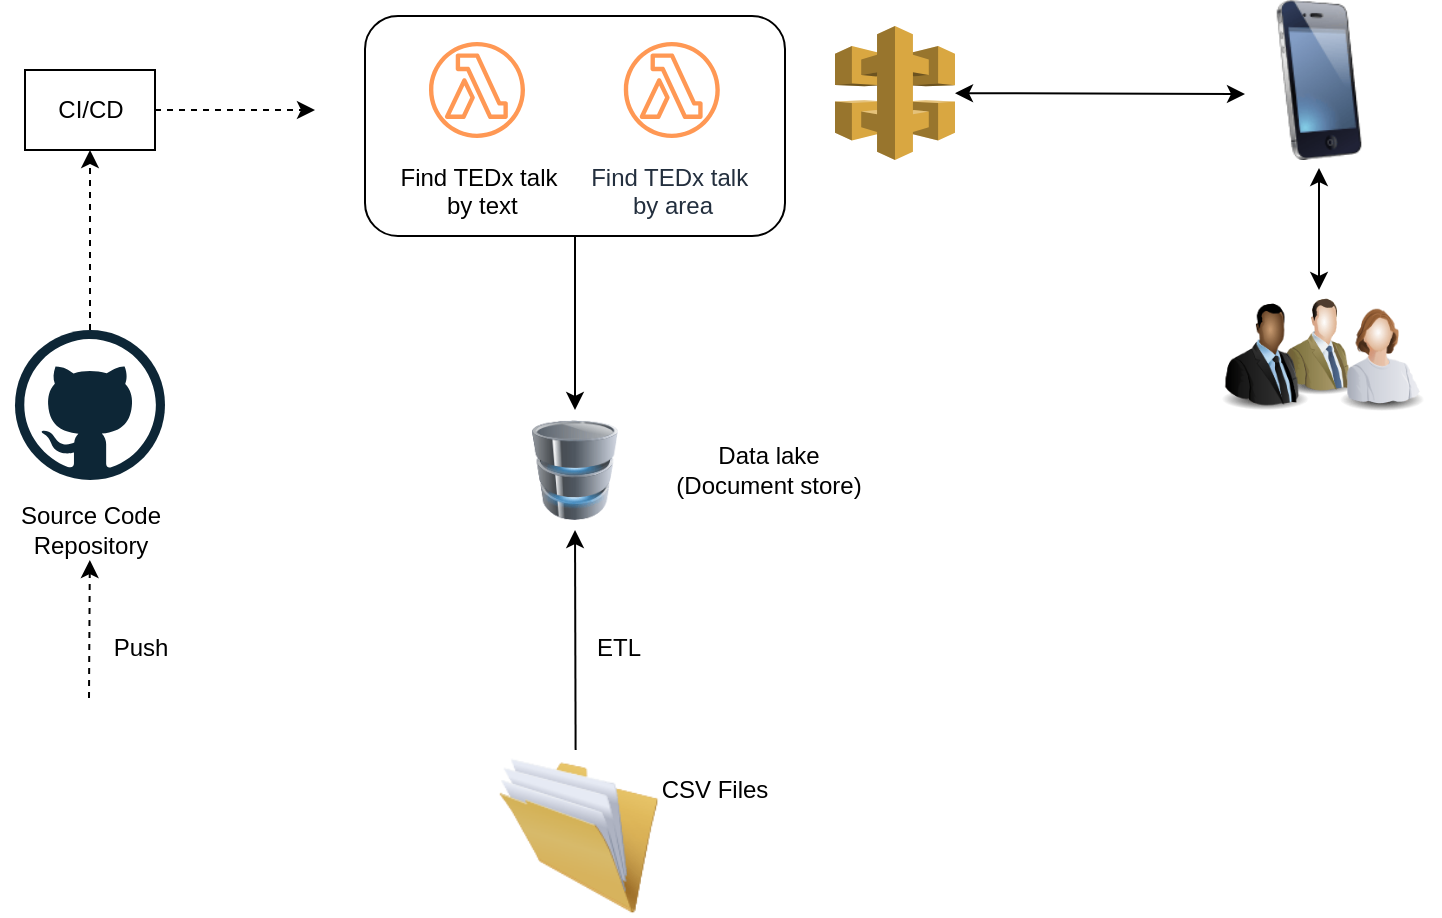 <mxfile version="13.1.1" type="device"><diagram id="nvE_FC1WQhCISzRiT7xm" name="Pagina-1"><mxGraphModel dx="1422" dy="794" grid="1" gridSize="10" guides="1" tooltips="1" connect="1" arrows="1" fold="1" page="1" pageScale="1" pageWidth="827" pageHeight="1169" math="0" shadow="0"><root><mxCell id="0"/><mxCell id="1" parent="0"/><mxCell id="9D8aGhp-CKfr7X2Opcz3-1" value="" style="rounded=1;whiteSpace=wrap;html=1;" parent="1" vertex="1"><mxGeometry x="262.5" y="50" width="210" height="110" as="geometry"/></mxCell><mxCell id="9D8aGhp-CKfr7X2Opcz3-6" value="" style="endArrow=classic;html=1;entryX=0.5;entryY=1;entryDx=0;entryDy=0;" parent="1" edge="1"><mxGeometry width="50" height="50" relative="1" as="geometry"><mxPoint x="367.803" y="417" as="sourcePoint"/><mxPoint x="367.5" y="307" as="targetPoint"/></mxGeometry></mxCell><mxCell id="9D8aGhp-CKfr7X2Opcz3-7" value="ETL" style="text;html=1;align=center;verticalAlign=middle;resizable=0;points=[];autosize=1;" parent="1" vertex="1"><mxGeometry x="369.3" y="356" width="40" height="20" as="geometry"/></mxCell><mxCell id="9D8aGhp-CKfr7X2Opcz3-8" value="Data lake&lt;br&gt;(Document store)" style="text;html=1;align=center;verticalAlign=middle;resizable=0;points=[];autosize=1;" parent="1" vertex="1"><mxGeometry x="409.3" y="262" width="110" height="30" as="geometry"/></mxCell><mxCell id="9D8aGhp-CKfr7X2Opcz3-9" value="CSV Files" style="text;html=1;align=center;verticalAlign=middle;resizable=0;points=[];autosize=1;" parent="1" vertex="1"><mxGeometry x="401.5" y="427" width="70" height="20" as="geometry"/></mxCell><mxCell id="9D8aGhp-CKfr7X2Opcz3-10" value="" style="endArrow=classic;html=1;exitX=0.5;exitY=1;exitDx=0;exitDy=0;entryX=0.5;entryY=0;entryDx=0;entryDy=0;" parent="1" source="9D8aGhp-CKfr7X2Opcz3-1" edge="1"><mxGeometry width="50" height="50" relative="1" as="geometry"><mxPoint x="318.5" y="157" as="sourcePoint"/><mxPoint x="367.5" y="247" as="targetPoint"/></mxGeometry></mxCell><mxCell id="9D8aGhp-CKfr7X2Opcz3-11" value="Find TEDx talk&lt;br&gt;&amp;nbsp;by text" style="outlineConnect=0;dashed=0;verticalLabelPosition=bottom;verticalAlign=top;align=center;html=1;fontSize=12;fontStyle=0;aspect=fixed;shape=mxgraph.aws4.resourceIcon;resIcon=mxgraph.aws4.lambda_function;strokeColor=#FF9854;" parent="1" vertex="1"><mxGeometry x="288.5" y="57" width="60" height="60" as="geometry"/></mxCell><mxCell id="9D8aGhp-CKfr7X2Opcz3-12" value="Find TEDx talk&amp;nbsp;&lt;br&gt;by area" style="outlineConnect=0;fontColor=#232F3E;gradientColor=none;strokeColor=#FF9854;fillColor=#ffffff;dashed=0;verticalLabelPosition=bottom;verticalAlign=top;align=center;html=1;fontSize=12;fontStyle=0;aspect=fixed;shape=mxgraph.aws4.resourceIcon;resIcon=mxgraph.aws4.lambda_function;" parent="1" vertex="1"><mxGeometry x="385.9" y="57" width="60" height="60" as="geometry"/></mxCell><mxCell id="9D8aGhp-CKfr7X2Opcz3-14" value="" style="endArrow=classic;startArrow=classic;html=1;entryX=0;entryY=0.5;entryDx=0;entryDy=0;" parent="1" source="9D8aGhp-CKfr7X2Opcz3-15" edge="1"><mxGeometry width="50" height="50" relative="1" as="geometry"><mxPoint x="572.5" y="98.5" as="sourcePoint"/><mxPoint x="702.5" y="89" as="targetPoint"/></mxGeometry></mxCell><mxCell id="9D8aGhp-CKfr7X2Opcz3-15" value="" style="outlineConnect=0;dashed=0;verticalLabelPosition=bottom;verticalAlign=top;align=center;html=1;shape=mxgraph.aws3.api_gateway;fillColor=#D9A741;gradientColor=none;" parent="1" vertex="1"><mxGeometry x="497.5" y="55" width="60" height="67" as="geometry"/></mxCell><mxCell id="9D8aGhp-CKfr7X2Opcz3-16" value="" style="dashed=0;outlineConnect=0;html=1;align=center;labelPosition=center;verticalLabelPosition=bottom;verticalAlign=top;shape=mxgraph.weblogos.github" parent="1" vertex="1"><mxGeometry x="87.5" y="207" width="75" height="75" as="geometry"/></mxCell><mxCell id="9D8aGhp-CKfr7X2Opcz3-17" value="Source Code&lt;br&gt;Repository" style="text;html=1;align=center;verticalAlign=middle;resizable=0;points=[];autosize=1;" parent="1" vertex="1"><mxGeometry x="80" y="292" width="90" height="30" as="geometry"/></mxCell><mxCell id="9D8aGhp-CKfr7X2Opcz3-18" value="" style="endArrow=classic;html=1;dashed=1;" parent="1" target="9D8aGhp-CKfr7X2Opcz3-17" edge="1"><mxGeometry width="50" height="50" relative="1" as="geometry"><mxPoint x="124.5" y="391" as="sourcePoint"/><mxPoint x="124.5" y="341" as="targetPoint"/></mxGeometry></mxCell><mxCell id="9D8aGhp-CKfr7X2Opcz3-19" value="Push" style="text;html=1;align=center;verticalAlign=middle;resizable=0;points=[];autosize=1;" parent="1" vertex="1"><mxGeometry x="130" y="356" width="40" height="20" as="geometry"/></mxCell><mxCell id="9D8aGhp-CKfr7X2Opcz3-21" value="" style="endArrow=classic;startArrow=classic;html=1;exitX=0.5;exitY=0;exitDx=0;exitDy=0;exitPerimeter=0;" parent="1" edge="1"><mxGeometry width="50" height="50" relative="1" as="geometry"><mxPoint x="739.5" y="187" as="sourcePoint"/><mxPoint x="739.5" y="126.0" as="targetPoint"/></mxGeometry></mxCell><mxCell id="9D8aGhp-CKfr7X2Opcz3-22" value="" style="endArrow=classic;html=1;dashed=1;entryX=0.5;entryY=1;entryDx=0;entryDy=0;" parent="1" source="9D8aGhp-CKfr7X2Opcz3-16" target="9D8aGhp-CKfr7X2Opcz3-24" edge="1"><mxGeometry width="50" height="50" relative="1" as="geometry"><mxPoint x="130.5" y="187" as="sourcePoint"/><mxPoint x="130.411" y="107" as="targetPoint"/></mxGeometry></mxCell><mxCell id="9D8aGhp-CKfr7X2Opcz3-23" style="edgeStyle=orthogonalEdgeStyle;rounded=0;orthogonalLoop=1;jettySize=auto;html=1;dashed=1;" parent="1" source="9D8aGhp-CKfr7X2Opcz3-24" edge="1"><mxGeometry relative="1" as="geometry"><mxPoint x="237.5" y="97" as="targetPoint"/></mxGeometry></mxCell><mxCell id="9D8aGhp-CKfr7X2Opcz3-24" value="CI/CD" style="rounded=0;whiteSpace=wrap;html=1;" parent="1" vertex="1"><mxGeometry x="92.5" y="77" width="65" height="40" as="geometry"/></mxCell><mxCell id="MkS0YqoIZinDnjFJ3MnW-2" value="" style="image;html=1;labelBackgroundColor=#ffffff;image=img/lib/clip_art/people/Suit_Man_Green_128x128.png;strokeColor=#FF9854;fillColor=#1CACFF;" parent="1" vertex="1"><mxGeometry x="711.75" y="190" width="55.5" height="50" as="geometry"/></mxCell><mxCell id="MkS0YqoIZinDnjFJ3MnW-3" value="" style="image;html=1;labelBackgroundColor=#ffffff;image=img/lib/clip_art/people/Suit_Man_Black_128x128.png;strokeColor=#FF9854;fillColor=#1CACFF;" parent="1" vertex="1"><mxGeometry x="684.5" y="190" width="55.5" height="60" as="geometry"/></mxCell><mxCell id="MkS0YqoIZinDnjFJ3MnW-9" value="" style="image;html=1;labelBackgroundColor=#ffffff;image=img/lib/clip_art/people/Worker_Woman_128x128.png;strokeColor=#FF9854;fillColor=#1CACFF;" parent="1" vertex="1"><mxGeometry x="740" y="190" width="60" height="58" as="geometry"/></mxCell><mxCell id="MkS0YqoIZinDnjFJ3MnW-10" value="" style="image;html=1;labelBackgroundColor=#ffffff;image=img/lib/clip_art/general/Full_Folder_128x128.png;strokeColor=#FF9854;fillColor=#1CACFF;" parent="1" vertex="1"><mxGeometry x="329.3" y="420" width="80" height="80" as="geometry"/></mxCell><mxCell id="MkS0YqoIZinDnjFJ3MnW-11" value="" style="image;html=1;labelBackgroundColor=#ffffff;image=img/lib/clip_art/computers/Database_128x128.png;strokeColor=#FF9854;fillColor=#1CACFF;" parent="1" vertex="1"><mxGeometry x="336.25" y="252" width="62.5" height="50" as="geometry"/></mxCell><mxCell id="MkS0YqoIZinDnjFJ3MnW-14" value="" style="image;html=1;labelBackgroundColor=#ffffff;image=img/lib/clip_art/telecommunication/iPhone_128x128.png;strokeColor=#FF9854;fillColor=#1CACFF;" parent="1" vertex="1"><mxGeometry x="699.5" y="42" width="80" height="80" as="geometry"/></mxCell></root></mxGraphModel></diagram></mxfile>